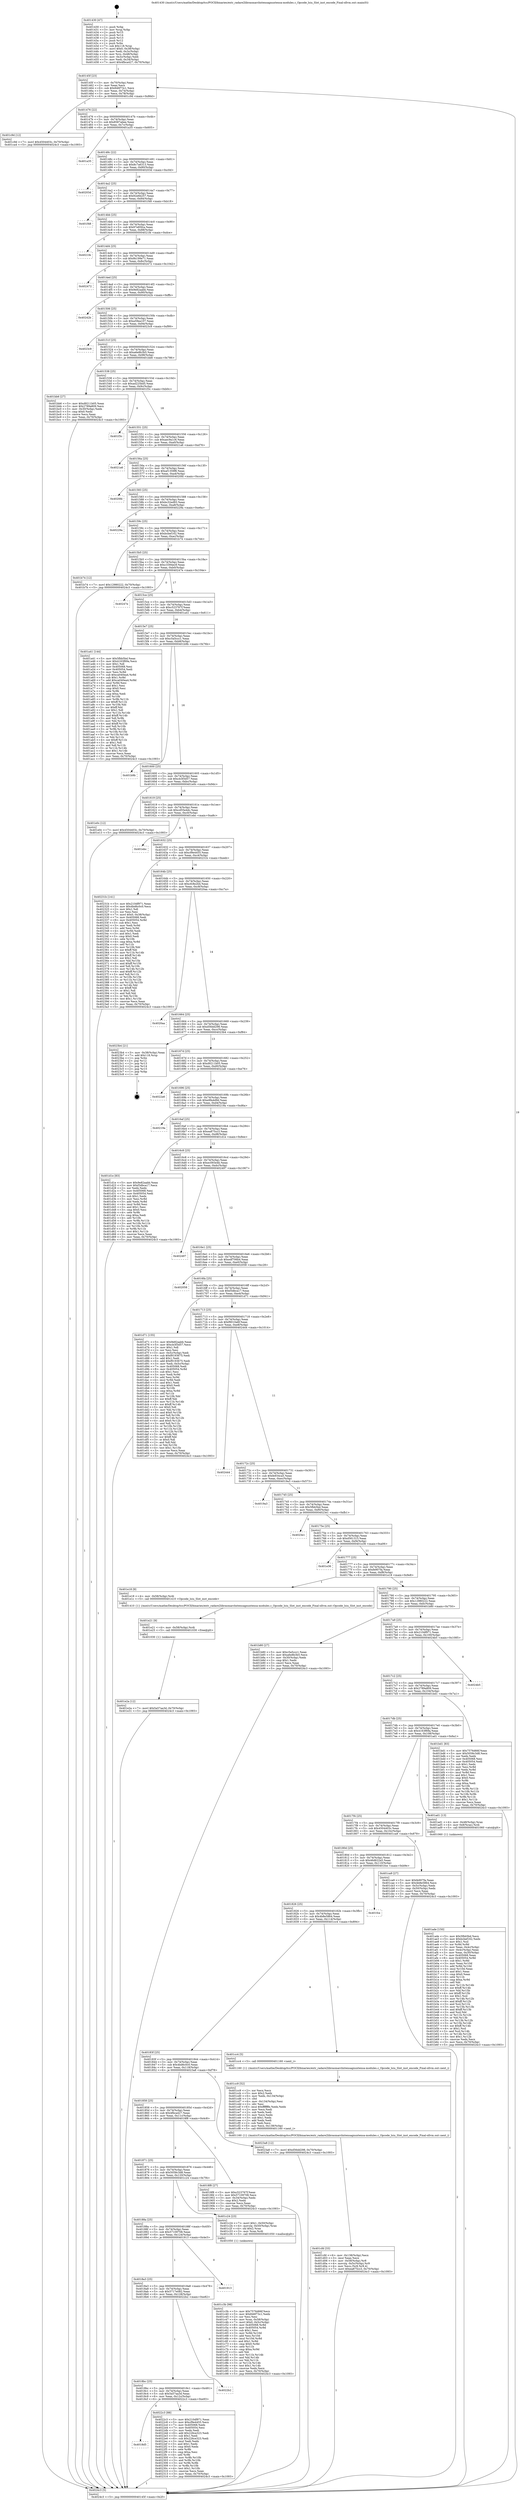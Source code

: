 digraph "0x401430" {
  label = "0x401430 (/mnt/c/Users/mathe/Desktop/tcc/POCII/binaries/extr_radare2librasmarchxtensagnuxtensa-modules.c_Opcode_lsiu_Slot_inst_encode_Final-ollvm.out::main(0))"
  labelloc = "t"
  node[shape=record]

  Entry [label="",width=0.3,height=0.3,shape=circle,fillcolor=black,style=filled]
  "0x40145f" [label="{
     0x40145f [23]\l
     | [instrs]\l
     &nbsp;&nbsp;0x40145f \<+3\>: mov -0x70(%rbp),%eax\l
     &nbsp;&nbsp;0x401462 \<+2\>: mov %eax,%ecx\l
     &nbsp;&nbsp;0x401464 \<+6\>: sub $0x846f73c1,%ecx\l
     &nbsp;&nbsp;0x40146a \<+3\>: mov %eax,-0x74(%rbp)\l
     &nbsp;&nbsp;0x40146d \<+3\>: mov %ecx,-0x78(%rbp)\l
     &nbsp;&nbsp;0x401470 \<+6\>: je 0000000000401c9d \<main+0x86d\>\l
  }"]
  "0x401c9d" [label="{
     0x401c9d [12]\l
     | [instrs]\l
     &nbsp;&nbsp;0x401c9d \<+7\>: movl $0x4504403c,-0x70(%rbp)\l
     &nbsp;&nbsp;0x401ca4 \<+5\>: jmp 00000000004024c3 \<main+0x1093\>\l
  }"]
  "0x401476" [label="{
     0x401476 [22]\l
     | [instrs]\l
     &nbsp;&nbsp;0x401476 \<+5\>: jmp 000000000040147b \<main+0x4b\>\l
     &nbsp;&nbsp;0x40147b \<+3\>: mov -0x74(%rbp),%eax\l
     &nbsp;&nbsp;0x40147e \<+5\>: sub $0x8587abee,%eax\l
     &nbsp;&nbsp;0x401483 \<+3\>: mov %eax,-0x7c(%rbp)\l
     &nbsp;&nbsp;0x401486 \<+6\>: je 0000000000401a35 \<main+0x605\>\l
  }"]
  Exit [label="",width=0.3,height=0.3,shape=circle,fillcolor=black,style=filled,peripheries=2]
  "0x401a35" [label="{
     0x401a35\l
  }", style=dashed]
  "0x40148c" [label="{
     0x40148c [22]\l
     | [instrs]\l
     &nbsp;&nbsp;0x40148c \<+5\>: jmp 0000000000401491 \<main+0x61\>\l
     &nbsp;&nbsp;0x401491 \<+3\>: mov -0x74(%rbp),%eax\l
     &nbsp;&nbsp;0x401494 \<+5\>: sub $0x8c7a6313,%eax\l
     &nbsp;&nbsp;0x401499 \<+3\>: mov %eax,-0x80(%rbp)\l
     &nbsp;&nbsp;0x40149c \<+6\>: je 000000000040203d \<main+0xc0d\>\l
  }"]
  "0x4018d5" [label="{
     0x4018d5\l
  }", style=dashed]
  "0x40203d" [label="{
     0x40203d\l
  }", style=dashed]
  "0x4014a2" [label="{
     0x4014a2 [25]\l
     | [instrs]\l
     &nbsp;&nbsp;0x4014a2 \<+5\>: jmp 00000000004014a7 \<main+0x77\>\l
     &nbsp;&nbsp;0x4014a7 \<+3\>: mov -0x74(%rbp),%eax\l
     &nbsp;&nbsp;0x4014aa \<+5\>: sub $0x92e6b257,%eax\l
     &nbsp;&nbsp;0x4014af \<+6\>: mov %eax,-0x84(%rbp)\l
     &nbsp;&nbsp;0x4014b5 \<+6\>: je 0000000000401f48 \<main+0xb18\>\l
  }"]
  "0x4022c3" [label="{
     0x4022c3 [88]\l
     | [instrs]\l
     &nbsp;&nbsp;0x4022c3 \<+5\>: mov $0x210df971,%eax\l
     &nbsp;&nbsp;0x4022c8 \<+5\>: mov $0xcf9e4455,%ecx\l
     &nbsp;&nbsp;0x4022cd \<+7\>: mov 0x405068,%edx\l
     &nbsp;&nbsp;0x4022d4 \<+7\>: mov 0x405054,%esi\l
     &nbsp;&nbsp;0x4022db \<+2\>: mov %edx,%edi\l
     &nbsp;&nbsp;0x4022dd \<+6\>: add $0x226ce323,%edi\l
     &nbsp;&nbsp;0x4022e3 \<+3\>: sub $0x1,%edi\l
     &nbsp;&nbsp;0x4022e6 \<+6\>: sub $0x226ce323,%edi\l
     &nbsp;&nbsp;0x4022ec \<+3\>: imul %edi,%edx\l
     &nbsp;&nbsp;0x4022ef \<+3\>: and $0x1,%edx\l
     &nbsp;&nbsp;0x4022f2 \<+3\>: cmp $0x0,%edx\l
     &nbsp;&nbsp;0x4022f5 \<+4\>: sete %r8b\l
     &nbsp;&nbsp;0x4022f9 \<+3\>: cmp $0xa,%esi\l
     &nbsp;&nbsp;0x4022fc \<+4\>: setl %r9b\l
     &nbsp;&nbsp;0x402300 \<+3\>: mov %r8b,%r10b\l
     &nbsp;&nbsp;0x402303 \<+3\>: and %r9b,%r10b\l
     &nbsp;&nbsp;0x402306 \<+3\>: xor %r9b,%r8b\l
     &nbsp;&nbsp;0x402309 \<+3\>: or %r8b,%r10b\l
     &nbsp;&nbsp;0x40230c \<+4\>: test $0x1,%r10b\l
     &nbsp;&nbsp;0x402310 \<+3\>: cmovne %ecx,%eax\l
     &nbsp;&nbsp;0x402313 \<+3\>: mov %eax,-0x70(%rbp)\l
     &nbsp;&nbsp;0x402316 \<+5\>: jmp 00000000004024c3 \<main+0x1093\>\l
  }"]
  "0x401f48" [label="{
     0x401f48\l
  }", style=dashed]
  "0x4014bb" [label="{
     0x4014bb [25]\l
     | [instrs]\l
     &nbsp;&nbsp;0x4014bb \<+5\>: jmp 00000000004014c0 \<main+0x90\>\l
     &nbsp;&nbsp;0x4014c0 \<+3\>: mov -0x74(%rbp),%eax\l
     &nbsp;&nbsp;0x4014c3 \<+5\>: sub $0x97e85fca,%eax\l
     &nbsp;&nbsp;0x4014c8 \<+6\>: mov %eax,-0x88(%rbp)\l
     &nbsp;&nbsp;0x4014ce \<+6\>: je 00000000004021fe \<main+0xdce\>\l
  }"]
  "0x4018bc" [label="{
     0x4018bc [25]\l
     | [instrs]\l
     &nbsp;&nbsp;0x4018bc \<+5\>: jmp 00000000004018c1 \<main+0x491\>\l
     &nbsp;&nbsp;0x4018c1 \<+3\>: mov -0x74(%rbp),%eax\l
     &nbsp;&nbsp;0x4018c4 \<+5\>: sub $0x5a57aa3d,%eax\l
     &nbsp;&nbsp;0x4018c9 \<+6\>: mov %eax,-0x12c(%rbp)\l
     &nbsp;&nbsp;0x4018cf \<+6\>: je 00000000004022c3 \<main+0xe93\>\l
  }"]
  "0x4021fe" [label="{
     0x4021fe\l
  }", style=dashed]
  "0x4014d4" [label="{
     0x4014d4 [25]\l
     | [instrs]\l
     &nbsp;&nbsp;0x4014d4 \<+5\>: jmp 00000000004014d9 \<main+0xa9\>\l
     &nbsp;&nbsp;0x4014d9 \<+3\>: mov -0x74(%rbp),%eax\l
     &nbsp;&nbsp;0x4014dc \<+5\>: sub $0x9b199e71,%eax\l
     &nbsp;&nbsp;0x4014e1 \<+6\>: mov %eax,-0x8c(%rbp)\l
     &nbsp;&nbsp;0x4014e7 \<+6\>: je 0000000000402472 \<main+0x1042\>\l
  }"]
  "0x4022b2" [label="{
     0x4022b2\l
  }", style=dashed]
  "0x402472" [label="{
     0x402472\l
  }", style=dashed]
  "0x4014ed" [label="{
     0x4014ed [25]\l
     | [instrs]\l
     &nbsp;&nbsp;0x4014ed \<+5\>: jmp 00000000004014f2 \<main+0xc2\>\l
     &nbsp;&nbsp;0x4014f2 \<+3\>: mov -0x74(%rbp),%eax\l
     &nbsp;&nbsp;0x4014f5 \<+5\>: sub $0x9e82aabb,%eax\l
     &nbsp;&nbsp;0x4014fa \<+6\>: mov %eax,-0x90(%rbp)\l
     &nbsp;&nbsp;0x401500 \<+6\>: je 000000000040242b \<main+0xffb\>\l
  }"]
  "0x4018a3" [label="{
     0x4018a3 [25]\l
     | [instrs]\l
     &nbsp;&nbsp;0x4018a3 \<+5\>: jmp 00000000004018a8 \<main+0x478\>\l
     &nbsp;&nbsp;0x4018a8 \<+3\>: mov -0x74(%rbp),%eax\l
     &nbsp;&nbsp;0x4018ab \<+5\>: sub $0x5717e082,%eax\l
     &nbsp;&nbsp;0x4018b0 \<+6\>: mov %eax,-0x128(%rbp)\l
     &nbsp;&nbsp;0x4018b6 \<+6\>: je 00000000004022b2 \<main+0xe82\>\l
  }"]
  "0x40242b" [label="{
     0x40242b\l
  }", style=dashed]
  "0x401506" [label="{
     0x401506 [25]\l
     | [instrs]\l
     &nbsp;&nbsp;0x401506 \<+5\>: jmp 000000000040150b \<main+0xdb\>\l
     &nbsp;&nbsp;0x40150b \<+3\>: mov -0x74(%rbp),%eax\l
     &nbsp;&nbsp;0x40150e \<+5\>: sub $0xa59ea107,%eax\l
     &nbsp;&nbsp;0x401513 \<+6\>: mov %eax,-0x94(%rbp)\l
     &nbsp;&nbsp;0x401519 \<+6\>: je 00000000004023c9 \<main+0xf99\>\l
  }"]
  "0x401913" [label="{
     0x401913\l
  }", style=dashed]
  "0x4023c9" [label="{
     0x4023c9\l
  }", style=dashed]
  "0x40151f" [label="{
     0x40151f [25]\l
     | [instrs]\l
     &nbsp;&nbsp;0x40151f \<+5\>: jmp 0000000000401524 \<main+0xf4\>\l
     &nbsp;&nbsp;0x401524 \<+3\>: mov -0x74(%rbp),%eax\l
     &nbsp;&nbsp;0x401527 \<+5\>: sub $0xa6e8b3b5,%eax\l
     &nbsp;&nbsp;0x40152c \<+6\>: mov %eax,-0x98(%rbp)\l
     &nbsp;&nbsp;0x401532 \<+6\>: je 0000000000401bb6 \<main+0x786\>\l
  }"]
  "0x401e2a" [label="{
     0x401e2a [12]\l
     | [instrs]\l
     &nbsp;&nbsp;0x401e2a \<+7\>: movl $0x5a57aa3d,-0x70(%rbp)\l
     &nbsp;&nbsp;0x401e31 \<+5\>: jmp 00000000004024c3 \<main+0x1093\>\l
  }"]
  "0x401bb6" [label="{
     0x401bb6 [27]\l
     | [instrs]\l
     &nbsp;&nbsp;0x401bb6 \<+5\>: mov $0xd9211b05,%eax\l
     &nbsp;&nbsp;0x401bbb \<+5\>: mov $0x2789a809,%ecx\l
     &nbsp;&nbsp;0x401bc0 \<+3\>: mov -0x30(%rbp),%edx\l
     &nbsp;&nbsp;0x401bc3 \<+3\>: cmp $0x0,%edx\l
     &nbsp;&nbsp;0x401bc6 \<+3\>: cmove %ecx,%eax\l
     &nbsp;&nbsp;0x401bc9 \<+3\>: mov %eax,-0x70(%rbp)\l
     &nbsp;&nbsp;0x401bcc \<+5\>: jmp 00000000004024c3 \<main+0x1093\>\l
  }"]
  "0x401538" [label="{
     0x401538 [25]\l
     | [instrs]\l
     &nbsp;&nbsp;0x401538 \<+5\>: jmp 000000000040153d \<main+0x10d\>\l
     &nbsp;&nbsp;0x40153d \<+3\>: mov -0x74(%rbp),%eax\l
     &nbsp;&nbsp;0x401540 \<+5\>: sub $0xad225bd5,%eax\l
     &nbsp;&nbsp;0x401545 \<+6\>: mov %eax,-0x9c(%rbp)\l
     &nbsp;&nbsp;0x40154b \<+6\>: je 0000000000401f3c \<main+0xb0c\>\l
  }"]
  "0x401e21" [label="{
     0x401e21 [9]\l
     | [instrs]\l
     &nbsp;&nbsp;0x401e21 \<+4\>: mov -0x58(%rbp),%rdi\l
     &nbsp;&nbsp;0x401e25 \<+5\>: call 0000000000401030 \<free@plt\>\l
     | [calls]\l
     &nbsp;&nbsp;0x401030 \{1\} (unknown)\l
  }"]
  "0x401f3c" [label="{
     0x401f3c\l
  }", style=dashed]
  "0x401551" [label="{
     0x401551 [25]\l
     | [instrs]\l
     &nbsp;&nbsp;0x401551 \<+5\>: jmp 0000000000401556 \<main+0x126\>\l
     &nbsp;&nbsp;0x401556 \<+3\>: mov -0x74(%rbp),%eax\l
     &nbsp;&nbsp;0x401559 \<+5\>: sub $0xaec9a1c6,%eax\l
     &nbsp;&nbsp;0x40155e \<+6\>: mov %eax,-0xa0(%rbp)\l
     &nbsp;&nbsp;0x401564 \<+6\>: je 00000000004021a6 \<main+0xd76\>\l
  }"]
  "0x401cfd" [label="{
     0x401cfd [33]\l
     | [instrs]\l
     &nbsp;&nbsp;0x401cfd \<+6\>: mov -0x138(%rbp),%ecx\l
     &nbsp;&nbsp;0x401d03 \<+3\>: imul %eax,%ecx\l
     &nbsp;&nbsp;0x401d06 \<+4\>: mov -0x58(%rbp),%r8\l
     &nbsp;&nbsp;0x401d0a \<+4\>: movslq -0x5c(%rbp),%r9\l
     &nbsp;&nbsp;0x401d0e \<+4\>: mov %ecx,(%r8,%r9,4)\l
     &nbsp;&nbsp;0x401d12 \<+7\>: movl $0xea875cc3,-0x70(%rbp)\l
     &nbsp;&nbsp;0x401d19 \<+5\>: jmp 00000000004024c3 \<main+0x1093\>\l
  }"]
  "0x4021a6" [label="{
     0x4021a6\l
  }", style=dashed]
  "0x40156a" [label="{
     0x40156a [25]\l
     | [instrs]\l
     &nbsp;&nbsp;0x40156a \<+5\>: jmp 000000000040156f \<main+0x13f\>\l
     &nbsp;&nbsp;0x40156f \<+3\>: mov -0x74(%rbp),%eax\l
     &nbsp;&nbsp;0x401572 \<+5\>: sub $0xaf1359f8,%eax\l
     &nbsp;&nbsp;0x401577 \<+6\>: mov %eax,-0xa4(%rbp)\l
     &nbsp;&nbsp;0x40157d \<+6\>: je 00000000004020fd \<main+0xccd\>\l
  }"]
  "0x401cc9" [label="{
     0x401cc9 [52]\l
     | [instrs]\l
     &nbsp;&nbsp;0x401cc9 \<+2\>: xor %ecx,%ecx\l
     &nbsp;&nbsp;0x401ccb \<+5\>: mov $0x2,%edx\l
     &nbsp;&nbsp;0x401cd0 \<+6\>: mov %edx,-0x134(%rbp)\l
     &nbsp;&nbsp;0x401cd6 \<+1\>: cltd\l
     &nbsp;&nbsp;0x401cd7 \<+6\>: mov -0x134(%rbp),%esi\l
     &nbsp;&nbsp;0x401cdd \<+2\>: idiv %esi\l
     &nbsp;&nbsp;0x401cdf \<+6\>: imul $0xfffffffe,%edx,%edx\l
     &nbsp;&nbsp;0x401ce5 \<+2\>: mov %ecx,%edi\l
     &nbsp;&nbsp;0x401ce7 \<+2\>: sub %edx,%edi\l
     &nbsp;&nbsp;0x401ce9 \<+2\>: mov %ecx,%edx\l
     &nbsp;&nbsp;0x401ceb \<+3\>: sub $0x1,%edx\l
     &nbsp;&nbsp;0x401cee \<+2\>: add %edx,%edi\l
     &nbsp;&nbsp;0x401cf0 \<+2\>: sub %edi,%ecx\l
     &nbsp;&nbsp;0x401cf2 \<+6\>: mov %ecx,-0x138(%rbp)\l
     &nbsp;&nbsp;0x401cf8 \<+5\>: call 0000000000401160 \<next_i\>\l
     | [calls]\l
     &nbsp;&nbsp;0x401160 \{1\} (/mnt/c/Users/mathe/Desktop/tcc/POCII/binaries/extr_radare2librasmarchxtensagnuxtensa-modules.c_Opcode_lsiu_Slot_inst_encode_Final-ollvm.out::next_i)\l
  }"]
  "0x4020fd" [label="{
     0x4020fd\l
  }", style=dashed]
  "0x401583" [label="{
     0x401583 [25]\l
     | [instrs]\l
     &nbsp;&nbsp;0x401583 \<+5\>: jmp 0000000000401588 \<main+0x158\>\l
     &nbsp;&nbsp;0x401588 \<+3\>: mov -0x74(%rbp),%eax\l
     &nbsp;&nbsp;0x40158b \<+5\>: sub $0xbc32ed93,%eax\l
     &nbsp;&nbsp;0x401590 \<+6\>: mov %eax,-0xa8(%rbp)\l
     &nbsp;&nbsp;0x401596 \<+6\>: je 000000000040229a \<main+0xe6a\>\l
  }"]
  "0x401c3b" [label="{
     0x401c3b [98]\l
     | [instrs]\l
     &nbsp;&nbsp;0x401c3b \<+5\>: mov $0x7576d66f,%ecx\l
     &nbsp;&nbsp;0x401c40 \<+5\>: mov $0x846f73c1,%edx\l
     &nbsp;&nbsp;0x401c45 \<+2\>: xor %esi,%esi\l
     &nbsp;&nbsp;0x401c47 \<+4\>: mov %rax,-0x58(%rbp)\l
     &nbsp;&nbsp;0x401c4b \<+7\>: movl $0x0,-0x5c(%rbp)\l
     &nbsp;&nbsp;0x401c52 \<+8\>: mov 0x405068,%r8d\l
     &nbsp;&nbsp;0x401c5a \<+8\>: mov 0x405054,%r9d\l
     &nbsp;&nbsp;0x401c62 \<+3\>: sub $0x1,%esi\l
     &nbsp;&nbsp;0x401c65 \<+3\>: mov %r8d,%r10d\l
     &nbsp;&nbsp;0x401c68 \<+3\>: add %esi,%r10d\l
     &nbsp;&nbsp;0x401c6b \<+4\>: imul %r10d,%r8d\l
     &nbsp;&nbsp;0x401c6f \<+4\>: and $0x1,%r8d\l
     &nbsp;&nbsp;0x401c73 \<+4\>: cmp $0x0,%r8d\l
     &nbsp;&nbsp;0x401c77 \<+4\>: sete %r11b\l
     &nbsp;&nbsp;0x401c7b \<+4\>: cmp $0xa,%r9d\l
     &nbsp;&nbsp;0x401c7f \<+3\>: setl %bl\l
     &nbsp;&nbsp;0x401c82 \<+3\>: mov %r11b,%r14b\l
     &nbsp;&nbsp;0x401c85 \<+3\>: and %bl,%r14b\l
     &nbsp;&nbsp;0x401c88 \<+3\>: xor %bl,%r11b\l
     &nbsp;&nbsp;0x401c8b \<+3\>: or %r11b,%r14b\l
     &nbsp;&nbsp;0x401c8e \<+4\>: test $0x1,%r14b\l
     &nbsp;&nbsp;0x401c92 \<+3\>: cmovne %edx,%ecx\l
     &nbsp;&nbsp;0x401c95 \<+3\>: mov %ecx,-0x70(%rbp)\l
     &nbsp;&nbsp;0x401c98 \<+5\>: jmp 00000000004024c3 \<main+0x1093\>\l
  }"]
  "0x40229a" [label="{
     0x40229a\l
  }", style=dashed]
  "0x40159c" [label="{
     0x40159c [25]\l
     | [instrs]\l
     &nbsp;&nbsp;0x40159c \<+5\>: jmp 00000000004015a1 \<main+0x171\>\l
     &nbsp;&nbsp;0x4015a1 \<+3\>: mov -0x74(%rbp),%eax\l
     &nbsp;&nbsp;0x4015a4 \<+5\>: sub $0xbcbef162,%eax\l
     &nbsp;&nbsp;0x4015a9 \<+6\>: mov %eax,-0xac(%rbp)\l
     &nbsp;&nbsp;0x4015af \<+6\>: je 0000000000401b74 \<main+0x744\>\l
  }"]
  "0x40188a" [label="{
     0x40188a [25]\l
     | [instrs]\l
     &nbsp;&nbsp;0x40188a \<+5\>: jmp 000000000040188f \<main+0x45f\>\l
     &nbsp;&nbsp;0x40188f \<+3\>: mov -0x74(%rbp),%eax\l
     &nbsp;&nbsp;0x401892 \<+5\>: sub $0x57109708,%eax\l
     &nbsp;&nbsp;0x401897 \<+6\>: mov %eax,-0x124(%rbp)\l
     &nbsp;&nbsp;0x40189d \<+6\>: je 0000000000401913 \<main+0x4e3\>\l
  }"]
  "0x401b74" [label="{
     0x401b74 [12]\l
     | [instrs]\l
     &nbsp;&nbsp;0x401b74 \<+7\>: movl $0x12980222,-0x70(%rbp)\l
     &nbsp;&nbsp;0x401b7b \<+5\>: jmp 00000000004024c3 \<main+0x1093\>\l
  }"]
  "0x4015b5" [label="{
     0x4015b5 [25]\l
     | [instrs]\l
     &nbsp;&nbsp;0x4015b5 \<+5\>: jmp 00000000004015ba \<main+0x18a\>\l
     &nbsp;&nbsp;0x4015ba \<+3\>: mov -0x74(%rbp),%eax\l
     &nbsp;&nbsp;0x4015bd \<+5\>: sub $0xc3394ec9,%eax\l
     &nbsp;&nbsp;0x4015c2 \<+6\>: mov %eax,-0xb0(%rbp)\l
     &nbsp;&nbsp;0x4015c8 \<+6\>: je 000000000040247e \<main+0x104e\>\l
  }"]
  "0x401c24" [label="{
     0x401c24 [23]\l
     | [instrs]\l
     &nbsp;&nbsp;0x401c24 \<+7\>: movl $0x1,-0x50(%rbp)\l
     &nbsp;&nbsp;0x401c2b \<+4\>: movslq -0x50(%rbp),%rax\l
     &nbsp;&nbsp;0x401c2f \<+4\>: shl $0x2,%rax\l
     &nbsp;&nbsp;0x401c33 \<+3\>: mov %rax,%rdi\l
     &nbsp;&nbsp;0x401c36 \<+5\>: call 0000000000401050 \<malloc@plt\>\l
     | [calls]\l
     &nbsp;&nbsp;0x401050 \{1\} (unknown)\l
  }"]
  "0x40247e" [label="{
     0x40247e\l
  }", style=dashed]
  "0x4015ce" [label="{
     0x4015ce [25]\l
     | [instrs]\l
     &nbsp;&nbsp;0x4015ce \<+5\>: jmp 00000000004015d3 \<main+0x1a3\>\l
     &nbsp;&nbsp;0x4015d3 \<+3\>: mov -0x74(%rbp),%eax\l
     &nbsp;&nbsp;0x4015d6 \<+5\>: sub $0xc523767f,%eax\l
     &nbsp;&nbsp;0x4015db \<+6\>: mov %eax,-0xb4(%rbp)\l
     &nbsp;&nbsp;0x4015e1 \<+6\>: je 0000000000401a41 \<main+0x611\>\l
  }"]
  "0x401ade" [label="{
     0x401ade [150]\l
     | [instrs]\l
     &nbsp;&nbsp;0x401ade \<+5\>: mov $0x5fbb5bd,%ecx\l
     &nbsp;&nbsp;0x401ae3 \<+5\>: mov $0xbcbef162,%edx\l
     &nbsp;&nbsp;0x401ae8 \<+3\>: mov $0x1,%sil\l
     &nbsp;&nbsp;0x401aeb \<+3\>: xor %r8d,%r8d\l
     &nbsp;&nbsp;0x401aee \<+3\>: mov %eax,-0x4c(%rbp)\l
     &nbsp;&nbsp;0x401af1 \<+3\>: mov -0x4c(%rbp),%eax\l
     &nbsp;&nbsp;0x401af4 \<+3\>: mov %eax,-0x30(%rbp)\l
     &nbsp;&nbsp;0x401af7 \<+7\>: mov 0x405068,%eax\l
     &nbsp;&nbsp;0x401afe \<+8\>: mov 0x405054,%r9d\l
     &nbsp;&nbsp;0x401b06 \<+4\>: sub $0x1,%r8d\l
     &nbsp;&nbsp;0x401b0a \<+3\>: mov %eax,%r10d\l
     &nbsp;&nbsp;0x401b0d \<+3\>: add %r8d,%r10d\l
     &nbsp;&nbsp;0x401b10 \<+4\>: imul %r10d,%eax\l
     &nbsp;&nbsp;0x401b14 \<+3\>: and $0x1,%eax\l
     &nbsp;&nbsp;0x401b17 \<+3\>: cmp $0x0,%eax\l
     &nbsp;&nbsp;0x401b1a \<+4\>: sete %r11b\l
     &nbsp;&nbsp;0x401b1e \<+4\>: cmp $0xa,%r9d\l
     &nbsp;&nbsp;0x401b22 \<+3\>: setl %bl\l
     &nbsp;&nbsp;0x401b25 \<+3\>: mov %r11b,%r14b\l
     &nbsp;&nbsp;0x401b28 \<+4\>: xor $0xff,%r14b\l
     &nbsp;&nbsp;0x401b2c \<+3\>: mov %bl,%r15b\l
     &nbsp;&nbsp;0x401b2f \<+4\>: xor $0xff,%r15b\l
     &nbsp;&nbsp;0x401b33 \<+4\>: xor $0x1,%sil\l
     &nbsp;&nbsp;0x401b37 \<+3\>: mov %r14b,%r12b\l
     &nbsp;&nbsp;0x401b3a \<+4\>: and $0xff,%r12b\l
     &nbsp;&nbsp;0x401b3e \<+3\>: and %sil,%r11b\l
     &nbsp;&nbsp;0x401b41 \<+3\>: mov %r15b,%r13b\l
     &nbsp;&nbsp;0x401b44 \<+4\>: and $0xff,%r13b\l
     &nbsp;&nbsp;0x401b48 \<+3\>: and %sil,%bl\l
     &nbsp;&nbsp;0x401b4b \<+3\>: or %r11b,%r12b\l
     &nbsp;&nbsp;0x401b4e \<+3\>: or %bl,%r13b\l
     &nbsp;&nbsp;0x401b51 \<+3\>: xor %r13b,%r12b\l
     &nbsp;&nbsp;0x401b54 \<+3\>: or %r15b,%r14b\l
     &nbsp;&nbsp;0x401b57 \<+4\>: xor $0xff,%r14b\l
     &nbsp;&nbsp;0x401b5b \<+4\>: or $0x1,%sil\l
     &nbsp;&nbsp;0x401b5f \<+3\>: and %sil,%r14b\l
     &nbsp;&nbsp;0x401b62 \<+3\>: or %r14b,%r12b\l
     &nbsp;&nbsp;0x401b65 \<+4\>: test $0x1,%r12b\l
     &nbsp;&nbsp;0x401b69 \<+3\>: cmovne %edx,%ecx\l
     &nbsp;&nbsp;0x401b6c \<+3\>: mov %ecx,-0x70(%rbp)\l
     &nbsp;&nbsp;0x401b6f \<+5\>: jmp 00000000004024c3 \<main+0x1093\>\l
  }"]
  "0x401a41" [label="{
     0x401a41 [144]\l
     | [instrs]\l
     &nbsp;&nbsp;0x401a41 \<+5\>: mov $0x5fbb5bd,%eax\l
     &nbsp;&nbsp;0x401a46 \<+5\>: mov $0x4163f69a,%ecx\l
     &nbsp;&nbsp;0x401a4b \<+2\>: mov $0x1,%dl\l
     &nbsp;&nbsp;0x401a4d \<+7\>: mov 0x405068,%esi\l
     &nbsp;&nbsp;0x401a54 \<+7\>: mov 0x405054,%edi\l
     &nbsp;&nbsp;0x401a5b \<+3\>: mov %esi,%r8d\l
     &nbsp;&nbsp;0x401a5e \<+7\>: sub $0xca040ea4,%r8d\l
     &nbsp;&nbsp;0x401a65 \<+4\>: sub $0x1,%r8d\l
     &nbsp;&nbsp;0x401a69 \<+7\>: add $0xca040ea4,%r8d\l
     &nbsp;&nbsp;0x401a70 \<+4\>: imul %r8d,%esi\l
     &nbsp;&nbsp;0x401a74 \<+3\>: and $0x1,%esi\l
     &nbsp;&nbsp;0x401a77 \<+3\>: cmp $0x0,%esi\l
     &nbsp;&nbsp;0x401a7a \<+4\>: sete %r9b\l
     &nbsp;&nbsp;0x401a7e \<+3\>: cmp $0xa,%edi\l
     &nbsp;&nbsp;0x401a81 \<+4\>: setl %r10b\l
     &nbsp;&nbsp;0x401a85 \<+3\>: mov %r9b,%r11b\l
     &nbsp;&nbsp;0x401a88 \<+4\>: xor $0xff,%r11b\l
     &nbsp;&nbsp;0x401a8c \<+3\>: mov %r10b,%bl\l
     &nbsp;&nbsp;0x401a8f \<+3\>: xor $0xff,%bl\l
     &nbsp;&nbsp;0x401a92 \<+3\>: xor $0x1,%dl\l
     &nbsp;&nbsp;0x401a95 \<+3\>: mov %r11b,%r14b\l
     &nbsp;&nbsp;0x401a98 \<+4\>: and $0xff,%r14b\l
     &nbsp;&nbsp;0x401a9c \<+3\>: and %dl,%r9b\l
     &nbsp;&nbsp;0x401a9f \<+3\>: mov %bl,%r15b\l
     &nbsp;&nbsp;0x401aa2 \<+4\>: and $0xff,%r15b\l
     &nbsp;&nbsp;0x401aa6 \<+3\>: and %dl,%r10b\l
     &nbsp;&nbsp;0x401aa9 \<+3\>: or %r9b,%r14b\l
     &nbsp;&nbsp;0x401aac \<+3\>: or %r10b,%r15b\l
     &nbsp;&nbsp;0x401aaf \<+3\>: xor %r15b,%r14b\l
     &nbsp;&nbsp;0x401ab2 \<+3\>: or %bl,%r11b\l
     &nbsp;&nbsp;0x401ab5 \<+4\>: xor $0xff,%r11b\l
     &nbsp;&nbsp;0x401ab9 \<+3\>: or $0x1,%dl\l
     &nbsp;&nbsp;0x401abc \<+3\>: and %dl,%r11b\l
     &nbsp;&nbsp;0x401abf \<+3\>: or %r11b,%r14b\l
     &nbsp;&nbsp;0x401ac2 \<+4\>: test $0x1,%r14b\l
     &nbsp;&nbsp;0x401ac6 \<+3\>: cmovne %ecx,%eax\l
     &nbsp;&nbsp;0x401ac9 \<+3\>: mov %eax,-0x70(%rbp)\l
     &nbsp;&nbsp;0x401acc \<+5\>: jmp 00000000004024c3 \<main+0x1093\>\l
  }"]
  "0x4015e7" [label="{
     0x4015e7 [25]\l
     | [instrs]\l
     &nbsp;&nbsp;0x4015e7 \<+5\>: jmp 00000000004015ec \<main+0x1bc\>\l
     &nbsp;&nbsp;0x4015ec \<+3\>: mov -0x74(%rbp),%eax\l
     &nbsp;&nbsp;0x4015ef \<+5\>: sub $0xc5a5ccc1,%eax\l
     &nbsp;&nbsp;0x4015f4 \<+6\>: mov %eax,-0xb8(%rbp)\l
     &nbsp;&nbsp;0x4015fa \<+6\>: je 0000000000401b9b \<main+0x76b\>\l
  }"]
  "0x401430" [label="{
     0x401430 [47]\l
     | [instrs]\l
     &nbsp;&nbsp;0x401430 \<+1\>: push %rbp\l
     &nbsp;&nbsp;0x401431 \<+3\>: mov %rsp,%rbp\l
     &nbsp;&nbsp;0x401434 \<+2\>: push %r15\l
     &nbsp;&nbsp;0x401436 \<+2\>: push %r14\l
     &nbsp;&nbsp;0x401438 \<+2\>: push %r13\l
     &nbsp;&nbsp;0x40143a \<+2\>: push %r12\l
     &nbsp;&nbsp;0x40143c \<+1\>: push %rbx\l
     &nbsp;&nbsp;0x40143d \<+7\>: sub $0x118,%rsp\l
     &nbsp;&nbsp;0x401444 \<+7\>: movl $0x0,-0x38(%rbp)\l
     &nbsp;&nbsp;0x40144b \<+3\>: mov %edi,-0x3c(%rbp)\l
     &nbsp;&nbsp;0x40144e \<+4\>: mov %rsi,-0x48(%rbp)\l
     &nbsp;&nbsp;0x401452 \<+3\>: mov -0x3c(%rbp),%edi\l
     &nbsp;&nbsp;0x401455 \<+3\>: mov %edi,-0x34(%rbp)\l
     &nbsp;&nbsp;0x401458 \<+7\>: movl $0x4fbca427,-0x70(%rbp)\l
  }"]
  "0x401b9b" [label="{
     0x401b9b\l
  }", style=dashed]
  "0x401600" [label="{
     0x401600 [25]\l
     | [instrs]\l
     &nbsp;&nbsp;0x401600 \<+5\>: jmp 0000000000401605 \<main+0x1d5\>\l
     &nbsp;&nbsp;0x401605 \<+3\>: mov -0x74(%rbp),%eax\l
     &nbsp;&nbsp;0x401608 \<+5\>: sub $0xcb3f3d57,%eax\l
     &nbsp;&nbsp;0x40160d \<+6\>: mov %eax,-0xbc(%rbp)\l
     &nbsp;&nbsp;0x401613 \<+6\>: je 0000000000401e0c \<main+0x9dc\>\l
  }"]
  "0x4024c3" [label="{
     0x4024c3 [5]\l
     | [instrs]\l
     &nbsp;&nbsp;0x4024c3 \<+5\>: jmp 000000000040145f \<main+0x2f\>\l
  }"]
  "0x401e0c" [label="{
     0x401e0c [12]\l
     | [instrs]\l
     &nbsp;&nbsp;0x401e0c \<+7\>: movl $0x4504403c,-0x70(%rbp)\l
     &nbsp;&nbsp;0x401e13 \<+5\>: jmp 00000000004024c3 \<main+0x1093\>\l
  }"]
  "0x401619" [label="{
     0x401619 [25]\l
     | [instrs]\l
     &nbsp;&nbsp;0x401619 \<+5\>: jmp 000000000040161e \<main+0x1ee\>\l
     &nbsp;&nbsp;0x40161e \<+3\>: mov -0x74(%rbp),%eax\l
     &nbsp;&nbsp;0x401621 \<+5\>: sub $0xcd55e4dc,%eax\l
     &nbsp;&nbsp;0x401626 \<+6\>: mov %eax,-0xc0(%rbp)\l
     &nbsp;&nbsp;0x40162c \<+6\>: je 0000000000401ebc \<main+0xa8c\>\l
  }"]
  "0x401871" [label="{
     0x401871 [25]\l
     | [instrs]\l
     &nbsp;&nbsp;0x401871 \<+5\>: jmp 0000000000401876 \<main+0x446\>\l
     &nbsp;&nbsp;0x401876 \<+3\>: mov -0x74(%rbp),%eax\l
     &nbsp;&nbsp;0x401879 \<+5\>: sub $0x5058c3d8,%eax\l
     &nbsp;&nbsp;0x40187e \<+6\>: mov %eax,-0x120(%rbp)\l
     &nbsp;&nbsp;0x401884 \<+6\>: je 0000000000401c24 \<main+0x7f4\>\l
  }"]
  "0x401ebc" [label="{
     0x401ebc\l
  }", style=dashed]
  "0x401632" [label="{
     0x401632 [25]\l
     | [instrs]\l
     &nbsp;&nbsp;0x401632 \<+5\>: jmp 0000000000401637 \<main+0x207\>\l
     &nbsp;&nbsp;0x401637 \<+3\>: mov -0x74(%rbp),%eax\l
     &nbsp;&nbsp;0x40163a \<+5\>: sub $0xcf9e4455,%eax\l
     &nbsp;&nbsp;0x40163f \<+6\>: mov %eax,-0xc4(%rbp)\l
     &nbsp;&nbsp;0x401645 \<+6\>: je 000000000040231b \<main+0xeeb\>\l
  }"]
  "0x4018f8" [label="{
     0x4018f8 [27]\l
     | [instrs]\l
     &nbsp;&nbsp;0x4018f8 \<+5\>: mov $0xc523767f,%eax\l
     &nbsp;&nbsp;0x4018fd \<+5\>: mov $0x57109708,%ecx\l
     &nbsp;&nbsp;0x401902 \<+3\>: mov -0x34(%rbp),%edx\l
     &nbsp;&nbsp;0x401905 \<+3\>: cmp $0x2,%edx\l
     &nbsp;&nbsp;0x401908 \<+3\>: cmovne %ecx,%eax\l
     &nbsp;&nbsp;0x40190b \<+3\>: mov %eax,-0x70(%rbp)\l
     &nbsp;&nbsp;0x40190e \<+5\>: jmp 00000000004024c3 \<main+0x1093\>\l
  }"]
  "0x40231b" [label="{
     0x40231b [141]\l
     | [instrs]\l
     &nbsp;&nbsp;0x40231b \<+5\>: mov $0x210df971,%eax\l
     &nbsp;&nbsp;0x402320 \<+5\>: mov $0x4bd6c0c0,%ecx\l
     &nbsp;&nbsp;0x402325 \<+2\>: mov $0x1,%dl\l
     &nbsp;&nbsp;0x402327 \<+2\>: xor %esi,%esi\l
     &nbsp;&nbsp;0x402329 \<+7\>: movl $0x0,-0x38(%rbp)\l
     &nbsp;&nbsp;0x402330 \<+7\>: mov 0x405068,%edi\l
     &nbsp;&nbsp;0x402337 \<+8\>: mov 0x405054,%r8d\l
     &nbsp;&nbsp;0x40233f \<+3\>: sub $0x1,%esi\l
     &nbsp;&nbsp;0x402342 \<+3\>: mov %edi,%r9d\l
     &nbsp;&nbsp;0x402345 \<+3\>: add %esi,%r9d\l
     &nbsp;&nbsp;0x402348 \<+4\>: imul %r9d,%edi\l
     &nbsp;&nbsp;0x40234c \<+3\>: and $0x1,%edi\l
     &nbsp;&nbsp;0x40234f \<+3\>: cmp $0x0,%edi\l
     &nbsp;&nbsp;0x402352 \<+4\>: sete %r10b\l
     &nbsp;&nbsp;0x402356 \<+4\>: cmp $0xa,%r8d\l
     &nbsp;&nbsp;0x40235a \<+4\>: setl %r11b\l
     &nbsp;&nbsp;0x40235e \<+3\>: mov %r10b,%bl\l
     &nbsp;&nbsp;0x402361 \<+3\>: xor $0xff,%bl\l
     &nbsp;&nbsp;0x402364 \<+3\>: mov %r11b,%r14b\l
     &nbsp;&nbsp;0x402367 \<+4\>: xor $0xff,%r14b\l
     &nbsp;&nbsp;0x40236b \<+3\>: xor $0x1,%dl\l
     &nbsp;&nbsp;0x40236e \<+3\>: mov %bl,%r15b\l
     &nbsp;&nbsp;0x402371 \<+4\>: and $0xff,%r15b\l
     &nbsp;&nbsp;0x402375 \<+3\>: and %dl,%r10b\l
     &nbsp;&nbsp;0x402378 \<+3\>: mov %r14b,%r12b\l
     &nbsp;&nbsp;0x40237b \<+4\>: and $0xff,%r12b\l
     &nbsp;&nbsp;0x40237f \<+3\>: and %dl,%r11b\l
     &nbsp;&nbsp;0x402382 \<+3\>: or %r10b,%r15b\l
     &nbsp;&nbsp;0x402385 \<+3\>: or %r11b,%r12b\l
     &nbsp;&nbsp;0x402388 \<+3\>: xor %r12b,%r15b\l
     &nbsp;&nbsp;0x40238b \<+3\>: or %r14b,%bl\l
     &nbsp;&nbsp;0x40238e \<+3\>: xor $0xff,%bl\l
     &nbsp;&nbsp;0x402391 \<+3\>: or $0x1,%dl\l
     &nbsp;&nbsp;0x402394 \<+2\>: and %dl,%bl\l
     &nbsp;&nbsp;0x402396 \<+3\>: or %bl,%r15b\l
     &nbsp;&nbsp;0x402399 \<+4\>: test $0x1,%r15b\l
     &nbsp;&nbsp;0x40239d \<+3\>: cmovne %ecx,%eax\l
     &nbsp;&nbsp;0x4023a0 \<+3\>: mov %eax,-0x70(%rbp)\l
     &nbsp;&nbsp;0x4023a3 \<+5\>: jmp 00000000004024c3 \<main+0x1093\>\l
  }"]
  "0x40164b" [label="{
     0x40164b [25]\l
     | [instrs]\l
     &nbsp;&nbsp;0x40164b \<+5\>: jmp 0000000000401650 \<main+0x220\>\l
     &nbsp;&nbsp;0x401650 \<+3\>: mov -0x74(%rbp),%eax\l
     &nbsp;&nbsp;0x401653 \<+5\>: sub $0xcfc8e2b4,%eax\l
     &nbsp;&nbsp;0x401658 \<+6\>: mov %eax,-0xc8(%rbp)\l
     &nbsp;&nbsp;0x40165e \<+6\>: je 00000000004020aa \<main+0xc7a\>\l
  }"]
  "0x401858" [label="{
     0x401858 [25]\l
     | [instrs]\l
     &nbsp;&nbsp;0x401858 \<+5\>: jmp 000000000040185d \<main+0x42d\>\l
     &nbsp;&nbsp;0x40185d \<+3\>: mov -0x74(%rbp),%eax\l
     &nbsp;&nbsp;0x401860 \<+5\>: sub $0x4fbca427,%eax\l
     &nbsp;&nbsp;0x401865 \<+6\>: mov %eax,-0x11c(%rbp)\l
     &nbsp;&nbsp;0x40186b \<+6\>: je 00000000004018f8 \<main+0x4c8\>\l
  }"]
  "0x4020aa" [label="{
     0x4020aa\l
  }", style=dashed]
  "0x401664" [label="{
     0x401664 [25]\l
     | [instrs]\l
     &nbsp;&nbsp;0x401664 \<+5\>: jmp 0000000000401669 \<main+0x239\>\l
     &nbsp;&nbsp;0x401669 \<+3\>: mov -0x74(%rbp),%eax\l
     &nbsp;&nbsp;0x40166c \<+5\>: sub $0xd56dd298,%eax\l
     &nbsp;&nbsp;0x401671 \<+6\>: mov %eax,-0xcc(%rbp)\l
     &nbsp;&nbsp;0x401677 \<+6\>: je 00000000004023b4 \<main+0xf84\>\l
  }"]
  "0x4023a8" [label="{
     0x4023a8 [12]\l
     | [instrs]\l
     &nbsp;&nbsp;0x4023a8 \<+7\>: movl $0xd56dd298,-0x70(%rbp)\l
     &nbsp;&nbsp;0x4023af \<+5\>: jmp 00000000004024c3 \<main+0x1093\>\l
  }"]
  "0x4023b4" [label="{
     0x4023b4 [21]\l
     | [instrs]\l
     &nbsp;&nbsp;0x4023b4 \<+3\>: mov -0x38(%rbp),%eax\l
     &nbsp;&nbsp;0x4023b7 \<+7\>: add $0x118,%rsp\l
     &nbsp;&nbsp;0x4023be \<+1\>: pop %rbx\l
     &nbsp;&nbsp;0x4023bf \<+2\>: pop %r12\l
     &nbsp;&nbsp;0x4023c1 \<+2\>: pop %r13\l
     &nbsp;&nbsp;0x4023c3 \<+2\>: pop %r14\l
     &nbsp;&nbsp;0x4023c5 \<+2\>: pop %r15\l
     &nbsp;&nbsp;0x4023c7 \<+1\>: pop %rbp\l
     &nbsp;&nbsp;0x4023c8 \<+1\>: ret\l
  }"]
  "0x40167d" [label="{
     0x40167d [25]\l
     | [instrs]\l
     &nbsp;&nbsp;0x40167d \<+5\>: jmp 0000000000401682 \<main+0x252\>\l
     &nbsp;&nbsp;0x401682 \<+3\>: mov -0x74(%rbp),%eax\l
     &nbsp;&nbsp;0x401685 \<+5\>: sub $0xd9211b05,%eax\l
     &nbsp;&nbsp;0x40168a \<+6\>: mov %eax,-0xd0(%rbp)\l
     &nbsp;&nbsp;0x401690 \<+6\>: je 00000000004022a6 \<main+0xe76\>\l
  }"]
  "0x40183f" [label="{
     0x40183f [25]\l
     | [instrs]\l
     &nbsp;&nbsp;0x40183f \<+5\>: jmp 0000000000401844 \<main+0x414\>\l
     &nbsp;&nbsp;0x401844 \<+3\>: mov -0x74(%rbp),%eax\l
     &nbsp;&nbsp;0x401847 \<+5\>: sub $0x4bd6c0c0,%eax\l
     &nbsp;&nbsp;0x40184c \<+6\>: mov %eax,-0x118(%rbp)\l
     &nbsp;&nbsp;0x401852 \<+6\>: je 00000000004023a8 \<main+0xf78\>\l
  }"]
  "0x4022a6" [label="{
     0x4022a6\l
  }", style=dashed]
  "0x401696" [label="{
     0x401696 [25]\l
     | [instrs]\l
     &nbsp;&nbsp;0x401696 \<+5\>: jmp 000000000040169b \<main+0x26b\>\l
     &nbsp;&nbsp;0x40169b \<+3\>: mov -0x74(%rbp),%eax\l
     &nbsp;&nbsp;0x40169e \<+5\>: sub $0xe9fa4d9d,%eax\l
     &nbsp;&nbsp;0x4016a3 \<+6\>: mov %eax,-0xd4(%rbp)\l
     &nbsp;&nbsp;0x4016a9 \<+6\>: je 000000000040219a \<main+0xd6a\>\l
  }"]
  "0x401cc4" [label="{
     0x401cc4 [5]\l
     | [instrs]\l
     &nbsp;&nbsp;0x401cc4 \<+5\>: call 0000000000401160 \<next_i\>\l
     | [calls]\l
     &nbsp;&nbsp;0x401160 \{1\} (/mnt/c/Users/mathe/Desktop/tcc/POCII/binaries/extr_radare2librasmarchxtensagnuxtensa-modules.c_Opcode_lsiu_Slot_inst_encode_Final-ollvm.out::next_i)\l
  }"]
  "0x40219a" [label="{
     0x40219a\l
  }", style=dashed]
  "0x4016af" [label="{
     0x4016af [25]\l
     | [instrs]\l
     &nbsp;&nbsp;0x4016af \<+5\>: jmp 00000000004016b4 \<main+0x284\>\l
     &nbsp;&nbsp;0x4016b4 \<+3\>: mov -0x74(%rbp),%eax\l
     &nbsp;&nbsp;0x4016b7 \<+5\>: sub $0xea875cc3,%eax\l
     &nbsp;&nbsp;0x4016bc \<+6\>: mov %eax,-0xd8(%rbp)\l
     &nbsp;&nbsp;0x4016c2 \<+6\>: je 0000000000401d1e \<main+0x8ee\>\l
  }"]
  "0x401826" [label="{
     0x401826 [25]\l
     | [instrs]\l
     &nbsp;&nbsp;0x401826 \<+5\>: jmp 000000000040182b \<main+0x3fb\>\l
     &nbsp;&nbsp;0x40182b \<+3\>: mov -0x74(%rbp),%eax\l
     &nbsp;&nbsp;0x40182e \<+5\>: sub $0x4b8e5864,%eax\l
     &nbsp;&nbsp;0x401833 \<+6\>: mov %eax,-0x114(%rbp)\l
     &nbsp;&nbsp;0x401839 \<+6\>: je 0000000000401cc4 \<main+0x894\>\l
  }"]
  "0x401d1e" [label="{
     0x401d1e [83]\l
     | [instrs]\l
     &nbsp;&nbsp;0x401d1e \<+5\>: mov $0x9e82aabb,%eax\l
     &nbsp;&nbsp;0x401d23 \<+5\>: mov $0xf3dbca17,%ecx\l
     &nbsp;&nbsp;0x401d28 \<+2\>: xor %edx,%edx\l
     &nbsp;&nbsp;0x401d2a \<+7\>: mov 0x405068,%esi\l
     &nbsp;&nbsp;0x401d31 \<+7\>: mov 0x405054,%edi\l
     &nbsp;&nbsp;0x401d38 \<+3\>: sub $0x1,%edx\l
     &nbsp;&nbsp;0x401d3b \<+3\>: mov %esi,%r8d\l
     &nbsp;&nbsp;0x401d3e \<+3\>: add %edx,%r8d\l
     &nbsp;&nbsp;0x401d41 \<+4\>: imul %r8d,%esi\l
     &nbsp;&nbsp;0x401d45 \<+3\>: and $0x1,%esi\l
     &nbsp;&nbsp;0x401d48 \<+3\>: cmp $0x0,%esi\l
     &nbsp;&nbsp;0x401d4b \<+4\>: sete %r9b\l
     &nbsp;&nbsp;0x401d4f \<+3\>: cmp $0xa,%edi\l
     &nbsp;&nbsp;0x401d52 \<+4\>: setl %r10b\l
     &nbsp;&nbsp;0x401d56 \<+3\>: mov %r9b,%r11b\l
     &nbsp;&nbsp;0x401d59 \<+3\>: and %r10b,%r11b\l
     &nbsp;&nbsp;0x401d5c \<+3\>: xor %r10b,%r9b\l
     &nbsp;&nbsp;0x401d5f \<+3\>: or %r9b,%r11b\l
     &nbsp;&nbsp;0x401d62 \<+4\>: test $0x1,%r11b\l
     &nbsp;&nbsp;0x401d66 \<+3\>: cmovne %ecx,%eax\l
     &nbsp;&nbsp;0x401d69 \<+3\>: mov %eax,-0x70(%rbp)\l
     &nbsp;&nbsp;0x401d6c \<+5\>: jmp 00000000004024c3 \<main+0x1093\>\l
  }"]
  "0x4016c8" [label="{
     0x4016c8 [25]\l
     | [instrs]\l
     &nbsp;&nbsp;0x4016c8 \<+5\>: jmp 00000000004016cd \<main+0x29d\>\l
     &nbsp;&nbsp;0x4016cd \<+3\>: mov -0x74(%rbp),%eax\l
     &nbsp;&nbsp;0x4016d0 \<+5\>: sub $0xec093e4b,%eax\l
     &nbsp;&nbsp;0x4016d5 \<+6\>: mov %eax,-0xdc(%rbp)\l
     &nbsp;&nbsp;0x4016db \<+6\>: je 0000000000402497 \<main+0x1067\>\l
  }"]
  "0x401fce" [label="{
     0x401fce\l
  }", style=dashed]
  "0x402497" [label="{
     0x402497\l
  }", style=dashed]
  "0x4016e1" [label="{
     0x4016e1 [25]\l
     | [instrs]\l
     &nbsp;&nbsp;0x4016e1 \<+5\>: jmp 00000000004016e6 \<main+0x2b6\>\l
     &nbsp;&nbsp;0x4016e6 \<+3\>: mov -0x74(%rbp),%eax\l
     &nbsp;&nbsp;0x4016e9 \<+5\>: sub $0xedf706b4,%eax\l
     &nbsp;&nbsp;0x4016ee \<+6\>: mov %eax,-0xe0(%rbp)\l
     &nbsp;&nbsp;0x4016f4 \<+6\>: je 0000000000402058 \<main+0xc28\>\l
  }"]
  "0x40180d" [label="{
     0x40180d [25]\l
     | [instrs]\l
     &nbsp;&nbsp;0x40180d \<+5\>: jmp 0000000000401812 \<main+0x3e2\>\l
     &nbsp;&nbsp;0x401812 \<+3\>: mov -0x74(%rbp),%eax\l
     &nbsp;&nbsp;0x401815 \<+5\>: sub $0x46d622a5,%eax\l
     &nbsp;&nbsp;0x40181a \<+6\>: mov %eax,-0x110(%rbp)\l
     &nbsp;&nbsp;0x401820 \<+6\>: je 0000000000401fce \<main+0xb9e\>\l
  }"]
  "0x402058" [label="{
     0x402058\l
  }", style=dashed]
  "0x4016fa" [label="{
     0x4016fa [25]\l
     | [instrs]\l
     &nbsp;&nbsp;0x4016fa \<+5\>: jmp 00000000004016ff \<main+0x2cf\>\l
     &nbsp;&nbsp;0x4016ff \<+3\>: mov -0x74(%rbp),%eax\l
     &nbsp;&nbsp;0x401702 \<+5\>: sub $0xf3dbca17,%eax\l
     &nbsp;&nbsp;0x401707 \<+6\>: mov %eax,-0xe4(%rbp)\l
     &nbsp;&nbsp;0x40170d \<+6\>: je 0000000000401d71 \<main+0x941\>\l
  }"]
  "0x401ca9" [label="{
     0x401ca9 [27]\l
     | [instrs]\l
     &nbsp;&nbsp;0x401ca9 \<+5\>: mov $0xfe907fa,%eax\l
     &nbsp;&nbsp;0x401cae \<+5\>: mov $0x4b8e5864,%ecx\l
     &nbsp;&nbsp;0x401cb3 \<+3\>: mov -0x5c(%rbp),%edx\l
     &nbsp;&nbsp;0x401cb6 \<+3\>: cmp -0x50(%rbp),%edx\l
     &nbsp;&nbsp;0x401cb9 \<+3\>: cmovl %ecx,%eax\l
     &nbsp;&nbsp;0x401cbc \<+3\>: mov %eax,-0x70(%rbp)\l
     &nbsp;&nbsp;0x401cbf \<+5\>: jmp 00000000004024c3 \<main+0x1093\>\l
  }"]
  "0x401d71" [label="{
     0x401d71 [155]\l
     | [instrs]\l
     &nbsp;&nbsp;0x401d71 \<+5\>: mov $0x9e82aabb,%eax\l
     &nbsp;&nbsp;0x401d76 \<+5\>: mov $0xcb3f3d57,%ecx\l
     &nbsp;&nbsp;0x401d7b \<+2\>: mov $0x1,%dl\l
     &nbsp;&nbsp;0x401d7d \<+2\>: xor %esi,%esi\l
     &nbsp;&nbsp;0x401d7f \<+3\>: mov -0x5c(%rbp),%edi\l
     &nbsp;&nbsp;0x401d82 \<+6\>: sub $0xf9193675,%edi\l
     &nbsp;&nbsp;0x401d88 \<+3\>: add $0x1,%edi\l
     &nbsp;&nbsp;0x401d8b \<+6\>: add $0xf9193675,%edi\l
     &nbsp;&nbsp;0x401d91 \<+3\>: mov %edi,-0x5c(%rbp)\l
     &nbsp;&nbsp;0x401d94 \<+7\>: mov 0x405068,%edi\l
     &nbsp;&nbsp;0x401d9b \<+8\>: mov 0x405054,%r8d\l
     &nbsp;&nbsp;0x401da3 \<+3\>: sub $0x1,%esi\l
     &nbsp;&nbsp;0x401da6 \<+3\>: mov %edi,%r9d\l
     &nbsp;&nbsp;0x401da9 \<+3\>: add %esi,%r9d\l
     &nbsp;&nbsp;0x401dac \<+4\>: imul %r9d,%edi\l
     &nbsp;&nbsp;0x401db0 \<+3\>: and $0x1,%edi\l
     &nbsp;&nbsp;0x401db3 \<+3\>: cmp $0x0,%edi\l
     &nbsp;&nbsp;0x401db6 \<+4\>: sete %r10b\l
     &nbsp;&nbsp;0x401dba \<+4\>: cmp $0xa,%r8d\l
     &nbsp;&nbsp;0x401dbe \<+4\>: setl %r11b\l
     &nbsp;&nbsp;0x401dc2 \<+3\>: mov %r10b,%bl\l
     &nbsp;&nbsp;0x401dc5 \<+3\>: xor $0xff,%bl\l
     &nbsp;&nbsp;0x401dc8 \<+3\>: mov %r11b,%r14b\l
     &nbsp;&nbsp;0x401dcb \<+4\>: xor $0xff,%r14b\l
     &nbsp;&nbsp;0x401dcf \<+3\>: xor $0x0,%dl\l
     &nbsp;&nbsp;0x401dd2 \<+3\>: mov %bl,%r15b\l
     &nbsp;&nbsp;0x401dd5 \<+4\>: and $0x0,%r15b\l
     &nbsp;&nbsp;0x401dd9 \<+3\>: and %dl,%r10b\l
     &nbsp;&nbsp;0x401ddc \<+3\>: mov %r14b,%r12b\l
     &nbsp;&nbsp;0x401ddf \<+4\>: and $0x0,%r12b\l
     &nbsp;&nbsp;0x401de3 \<+3\>: and %dl,%r11b\l
     &nbsp;&nbsp;0x401de6 \<+3\>: or %r10b,%r15b\l
     &nbsp;&nbsp;0x401de9 \<+3\>: or %r11b,%r12b\l
     &nbsp;&nbsp;0x401dec \<+3\>: xor %r12b,%r15b\l
     &nbsp;&nbsp;0x401def \<+3\>: or %r14b,%bl\l
     &nbsp;&nbsp;0x401df2 \<+3\>: xor $0xff,%bl\l
     &nbsp;&nbsp;0x401df5 \<+3\>: or $0x0,%dl\l
     &nbsp;&nbsp;0x401df8 \<+2\>: and %dl,%bl\l
     &nbsp;&nbsp;0x401dfa \<+3\>: or %bl,%r15b\l
     &nbsp;&nbsp;0x401dfd \<+4\>: test $0x1,%r15b\l
     &nbsp;&nbsp;0x401e01 \<+3\>: cmovne %ecx,%eax\l
     &nbsp;&nbsp;0x401e04 \<+3\>: mov %eax,-0x70(%rbp)\l
     &nbsp;&nbsp;0x401e07 \<+5\>: jmp 00000000004024c3 \<main+0x1093\>\l
  }"]
  "0x401713" [label="{
     0x401713 [25]\l
     | [instrs]\l
     &nbsp;&nbsp;0x401713 \<+5\>: jmp 0000000000401718 \<main+0x2e8\>\l
     &nbsp;&nbsp;0x401718 \<+3\>: mov -0x74(%rbp),%eax\l
     &nbsp;&nbsp;0x40171b \<+5\>: sub $0xf9010a6f,%eax\l
     &nbsp;&nbsp;0x401720 \<+6\>: mov %eax,-0xe8(%rbp)\l
     &nbsp;&nbsp;0x401726 \<+6\>: je 0000000000402444 \<main+0x1014\>\l
  }"]
  "0x4017f4" [label="{
     0x4017f4 [25]\l
     | [instrs]\l
     &nbsp;&nbsp;0x4017f4 \<+5\>: jmp 00000000004017f9 \<main+0x3c9\>\l
     &nbsp;&nbsp;0x4017f9 \<+3\>: mov -0x74(%rbp),%eax\l
     &nbsp;&nbsp;0x4017fc \<+5\>: sub $0x4504403c,%eax\l
     &nbsp;&nbsp;0x401801 \<+6\>: mov %eax,-0x10c(%rbp)\l
     &nbsp;&nbsp;0x401807 \<+6\>: je 0000000000401ca9 \<main+0x879\>\l
  }"]
  "0x402444" [label="{
     0x402444\l
  }", style=dashed]
  "0x40172c" [label="{
     0x40172c [25]\l
     | [instrs]\l
     &nbsp;&nbsp;0x40172c \<+5\>: jmp 0000000000401731 \<main+0x301\>\l
     &nbsp;&nbsp;0x401731 \<+3\>: mov -0x74(%rbp),%eax\l
     &nbsp;&nbsp;0x401734 \<+5\>: sub $0xfe934ca5,%eax\l
     &nbsp;&nbsp;0x401739 \<+6\>: mov %eax,-0xec(%rbp)\l
     &nbsp;&nbsp;0x40173f \<+6\>: je 00000000004019a3 \<main+0x573\>\l
  }"]
  "0x401ad1" [label="{
     0x401ad1 [13]\l
     | [instrs]\l
     &nbsp;&nbsp;0x401ad1 \<+4\>: mov -0x48(%rbp),%rax\l
     &nbsp;&nbsp;0x401ad5 \<+4\>: mov 0x8(%rax),%rdi\l
     &nbsp;&nbsp;0x401ad9 \<+5\>: call 0000000000401060 \<atoi@plt\>\l
     | [calls]\l
     &nbsp;&nbsp;0x401060 \{1\} (unknown)\l
  }"]
  "0x4019a3" [label="{
     0x4019a3\l
  }", style=dashed]
  "0x401745" [label="{
     0x401745 [25]\l
     | [instrs]\l
     &nbsp;&nbsp;0x401745 \<+5\>: jmp 000000000040174a \<main+0x31a\>\l
     &nbsp;&nbsp;0x40174a \<+3\>: mov -0x74(%rbp),%eax\l
     &nbsp;&nbsp;0x40174d \<+5\>: sub $0x5fbb5bd,%eax\l
     &nbsp;&nbsp;0x401752 \<+6\>: mov %eax,-0xf0(%rbp)\l
     &nbsp;&nbsp;0x401758 \<+6\>: je 00000000004023e1 \<main+0xfb1\>\l
  }"]
  "0x4017db" [label="{
     0x4017db [25]\l
     | [instrs]\l
     &nbsp;&nbsp;0x4017db \<+5\>: jmp 00000000004017e0 \<main+0x3b0\>\l
     &nbsp;&nbsp;0x4017e0 \<+3\>: mov -0x74(%rbp),%eax\l
     &nbsp;&nbsp;0x4017e3 \<+5\>: sub $0x4163f69a,%eax\l
     &nbsp;&nbsp;0x4017e8 \<+6\>: mov %eax,-0x108(%rbp)\l
     &nbsp;&nbsp;0x4017ee \<+6\>: je 0000000000401ad1 \<main+0x6a1\>\l
  }"]
  "0x4023e1" [label="{
     0x4023e1\l
  }", style=dashed]
  "0x40175e" [label="{
     0x40175e [25]\l
     | [instrs]\l
     &nbsp;&nbsp;0x40175e \<+5\>: jmp 0000000000401763 \<main+0x333\>\l
     &nbsp;&nbsp;0x401763 \<+3\>: mov -0x74(%rbp),%eax\l
     &nbsp;&nbsp;0x401766 \<+5\>: sub $0xd561315,%eax\l
     &nbsp;&nbsp;0x40176b \<+6\>: mov %eax,-0xf4(%rbp)\l
     &nbsp;&nbsp;0x401771 \<+6\>: je 0000000000401e36 \<main+0xa06\>\l
  }"]
  "0x401bd1" [label="{
     0x401bd1 [83]\l
     | [instrs]\l
     &nbsp;&nbsp;0x401bd1 \<+5\>: mov $0x7576d66f,%eax\l
     &nbsp;&nbsp;0x401bd6 \<+5\>: mov $0x5058c3d8,%ecx\l
     &nbsp;&nbsp;0x401bdb \<+2\>: xor %edx,%edx\l
     &nbsp;&nbsp;0x401bdd \<+7\>: mov 0x405068,%esi\l
     &nbsp;&nbsp;0x401be4 \<+7\>: mov 0x405054,%edi\l
     &nbsp;&nbsp;0x401beb \<+3\>: sub $0x1,%edx\l
     &nbsp;&nbsp;0x401bee \<+3\>: mov %esi,%r8d\l
     &nbsp;&nbsp;0x401bf1 \<+3\>: add %edx,%r8d\l
     &nbsp;&nbsp;0x401bf4 \<+4\>: imul %r8d,%esi\l
     &nbsp;&nbsp;0x401bf8 \<+3\>: and $0x1,%esi\l
     &nbsp;&nbsp;0x401bfb \<+3\>: cmp $0x0,%esi\l
     &nbsp;&nbsp;0x401bfe \<+4\>: sete %r9b\l
     &nbsp;&nbsp;0x401c02 \<+3\>: cmp $0xa,%edi\l
     &nbsp;&nbsp;0x401c05 \<+4\>: setl %r10b\l
     &nbsp;&nbsp;0x401c09 \<+3\>: mov %r9b,%r11b\l
     &nbsp;&nbsp;0x401c0c \<+3\>: and %r10b,%r11b\l
     &nbsp;&nbsp;0x401c0f \<+3\>: xor %r10b,%r9b\l
     &nbsp;&nbsp;0x401c12 \<+3\>: or %r9b,%r11b\l
     &nbsp;&nbsp;0x401c15 \<+4\>: test $0x1,%r11b\l
     &nbsp;&nbsp;0x401c19 \<+3\>: cmovne %ecx,%eax\l
     &nbsp;&nbsp;0x401c1c \<+3\>: mov %eax,-0x70(%rbp)\l
     &nbsp;&nbsp;0x401c1f \<+5\>: jmp 00000000004024c3 \<main+0x1093\>\l
  }"]
  "0x401e36" [label="{
     0x401e36\l
  }", style=dashed]
  "0x401777" [label="{
     0x401777 [25]\l
     | [instrs]\l
     &nbsp;&nbsp;0x401777 \<+5\>: jmp 000000000040177c \<main+0x34c\>\l
     &nbsp;&nbsp;0x40177c \<+3\>: mov -0x74(%rbp),%eax\l
     &nbsp;&nbsp;0x40177f \<+5\>: sub $0xfe907fa,%eax\l
     &nbsp;&nbsp;0x401784 \<+6\>: mov %eax,-0xf8(%rbp)\l
     &nbsp;&nbsp;0x40178a \<+6\>: je 0000000000401e18 \<main+0x9e8\>\l
  }"]
  "0x4017c2" [label="{
     0x4017c2 [25]\l
     | [instrs]\l
     &nbsp;&nbsp;0x4017c2 \<+5\>: jmp 00000000004017c7 \<main+0x397\>\l
     &nbsp;&nbsp;0x4017c7 \<+3\>: mov -0x74(%rbp),%eax\l
     &nbsp;&nbsp;0x4017ca \<+5\>: sub $0x2789a809,%eax\l
     &nbsp;&nbsp;0x4017cf \<+6\>: mov %eax,-0x104(%rbp)\l
     &nbsp;&nbsp;0x4017d5 \<+6\>: je 0000000000401bd1 \<main+0x7a1\>\l
  }"]
  "0x401e18" [label="{
     0x401e18 [9]\l
     | [instrs]\l
     &nbsp;&nbsp;0x401e18 \<+4\>: mov -0x58(%rbp),%rdi\l
     &nbsp;&nbsp;0x401e1c \<+5\>: call 0000000000401410 \<Opcode_lsiu_Slot_inst_encode\>\l
     | [calls]\l
     &nbsp;&nbsp;0x401410 \{1\} (/mnt/c/Users/mathe/Desktop/tcc/POCII/binaries/extr_radare2librasmarchxtensagnuxtensa-modules.c_Opcode_lsiu_Slot_inst_encode_Final-ollvm.out::Opcode_lsiu_Slot_inst_encode)\l
  }"]
  "0x401790" [label="{
     0x401790 [25]\l
     | [instrs]\l
     &nbsp;&nbsp;0x401790 \<+5\>: jmp 0000000000401795 \<main+0x365\>\l
     &nbsp;&nbsp;0x401795 \<+3\>: mov -0x74(%rbp),%eax\l
     &nbsp;&nbsp;0x401798 \<+5\>: sub $0x12980222,%eax\l
     &nbsp;&nbsp;0x40179d \<+6\>: mov %eax,-0xfc(%rbp)\l
     &nbsp;&nbsp;0x4017a3 \<+6\>: je 0000000000401b80 \<main+0x750\>\l
  }"]
  "0x4024b5" [label="{
     0x4024b5\l
  }", style=dashed]
  "0x401b80" [label="{
     0x401b80 [27]\l
     | [instrs]\l
     &nbsp;&nbsp;0x401b80 \<+5\>: mov $0xc5a5ccc1,%eax\l
     &nbsp;&nbsp;0x401b85 \<+5\>: mov $0xa6e8b3b5,%ecx\l
     &nbsp;&nbsp;0x401b8a \<+3\>: mov -0x30(%rbp),%edx\l
     &nbsp;&nbsp;0x401b8d \<+3\>: cmp $0x1,%edx\l
     &nbsp;&nbsp;0x401b90 \<+3\>: cmovl %ecx,%eax\l
     &nbsp;&nbsp;0x401b93 \<+3\>: mov %eax,-0x70(%rbp)\l
     &nbsp;&nbsp;0x401b96 \<+5\>: jmp 00000000004024c3 \<main+0x1093\>\l
  }"]
  "0x4017a9" [label="{
     0x4017a9 [25]\l
     | [instrs]\l
     &nbsp;&nbsp;0x4017a9 \<+5\>: jmp 00000000004017ae \<main+0x37e\>\l
     &nbsp;&nbsp;0x4017ae \<+3\>: mov -0x74(%rbp),%eax\l
     &nbsp;&nbsp;0x4017b1 \<+5\>: sub $0x210df971,%eax\l
     &nbsp;&nbsp;0x4017b6 \<+6\>: mov %eax,-0x100(%rbp)\l
     &nbsp;&nbsp;0x4017bc \<+6\>: je 00000000004024b5 \<main+0x1085\>\l
  }"]
  Entry -> "0x401430" [label=" 1"]
  "0x40145f" -> "0x401c9d" [label=" 1"]
  "0x40145f" -> "0x401476" [label=" 19"]
  "0x4023b4" -> Exit [label=" 1"]
  "0x401476" -> "0x401a35" [label=" 0"]
  "0x401476" -> "0x40148c" [label=" 19"]
  "0x4023a8" -> "0x4024c3" [label=" 1"]
  "0x40148c" -> "0x40203d" [label=" 0"]
  "0x40148c" -> "0x4014a2" [label=" 19"]
  "0x40231b" -> "0x4024c3" [label=" 1"]
  "0x4014a2" -> "0x401f48" [label=" 0"]
  "0x4014a2" -> "0x4014bb" [label=" 19"]
  "0x4022c3" -> "0x4024c3" [label=" 1"]
  "0x4014bb" -> "0x4021fe" [label=" 0"]
  "0x4014bb" -> "0x4014d4" [label=" 19"]
  "0x4018bc" -> "0x4022c3" [label=" 1"]
  "0x4014d4" -> "0x402472" [label=" 0"]
  "0x4014d4" -> "0x4014ed" [label=" 19"]
  "0x4018bc" -> "0x4018d5" [label=" 0"]
  "0x4014ed" -> "0x40242b" [label=" 0"]
  "0x4014ed" -> "0x401506" [label=" 19"]
  "0x4018a3" -> "0x4022b2" [label=" 0"]
  "0x401506" -> "0x4023c9" [label=" 0"]
  "0x401506" -> "0x40151f" [label=" 19"]
  "0x4018a3" -> "0x4018bc" [label=" 1"]
  "0x40151f" -> "0x401bb6" [label=" 1"]
  "0x40151f" -> "0x401538" [label=" 18"]
  "0x40188a" -> "0x401913" [label=" 0"]
  "0x401538" -> "0x401f3c" [label=" 0"]
  "0x401538" -> "0x401551" [label=" 18"]
  "0x40188a" -> "0x4018a3" [label=" 1"]
  "0x401551" -> "0x4021a6" [label=" 0"]
  "0x401551" -> "0x40156a" [label=" 18"]
  "0x401e2a" -> "0x4024c3" [label=" 1"]
  "0x40156a" -> "0x4020fd" [label=" 0"]
  "0x40156a" -> "0x401583" [label=" 18"]
  "0x401e21" -> "0x401e2a" [label=" 1"]
  "0x401583" -> "0x40229a" [label=" 0"]
  "0x401583" -> "0x40159c" [label=" 18"]
  "0x401e18" -> "0x401e21" [label=" 1"]
  "0x40159c" -> "0x401b74" [label=" 1"]
  "0x40159c" -> "0x4015b5" [label=" 17"]
  "0x401e0c" -> "0x4024c3" [label=" 1"]
  "0x4015b5" -> "0x40247e" [label=" 0"]
  "0x4015b5" -> "0x4015ce" [label=" 17"]
  "0x401d71" -> "0x4024c3" [label=" 1"]
  "0x4015ce" -> "0x401a41" [label=" 1"]
  "0x4015ce" -> "0x4015e7" [label=" 16"]
  "0x401cfd" -> "0x4024c3" [label=" 1"]
  "0x4015e7" -> "0x401b9b" [label=" 0"]
  "0x4015e7" -> "0x401600" [label=" 16"]
  "0x401cc9" -> "0x401cfd" [label=" 1"]
  "0x401600" -> "0x401e0c" [label=" 1"]
  "0x401600" -> "0x401619" [label=" 15"]
  "0x401cc4" -> "0x401cc9" [label=" 1"]
  "0x401619" -> "0x401ebc" [label=" 0"]
  "0x401619" -> "0x401632" [label=" 15"]
  "0x401ca9" -> "0x4024c3" [label=" 2"]
  "0x401632" -> "0x40231b" [label=" 1"]
  "0x401632" -> "0x40164b" [label=" 14"]
  "0x401c9d" -> "0x4024c3" [label=" 1"]
  "0x40164b" -> "0x4020aa" [label=" 0"]
  "0x40164b" -> "0x401664" [label=" 14"]
  "0x401c24" -> "0x401c3b" [label=" 1"]
  "0x401664" -> "0x4023b4" [label=" 1"]
  "0x401664" -> "0x40167d" [label=" 13"]
  "0x401871" -> "0x40188a" [label=" 1"]
  "0x40167d" -> "0x4022a6" [label=" 0"]
  "0x40167d" -> "0x401696" [label=" 13"]
  "0x401d1e" -> "0x4024c3" [label=" 1"]
  "0x401696" -> "0x40219a" [label=" 0"]
  "0x401696" -> "0x4016af" [label=" 13"]
  "0x401bd1" -> "0x4024c3" [label=" 1"]
  "0x4016af" -> "0x401d1e" [label=" 1"]
  "0x4016af" -> "0x4016c8" [label=" 12"]
  "0x401b80" -> "0x4024c3" [label=" 1"]
  "0x4016c8" -> "0x402497" [label=" 0"]
  "0x4016c8" -> "0x4016e1" [label=" 12"]
  "0x401b74" -> "0x4024c3" [label=" 1"]
  "0x4016e1" -> "0x402058" [label=" 0"]
  "0x4016e1" -> "0x4016fa" [label=" 12"]
  "0x401ad1" -> "0x401ade" [label=" 1"]
  "0x4016fa" -> "0x401d71" [label=" 1"]
  "0x4016fa" -> "0x401713" [label=" 11"]
  "0x401a41" -> "0x4024c3" [label=" 1"]
  "0x401713" -> "0x402444" [label=" 0"]
  "0x401713" -> "0x40172c" [label=" 11"]
  "0x401430" -> "0x40145f" [label=" 1"]
  "0x40172c" -> "0x4019a3" [label=" 0"]
  "0x40172c" -> "0x401745" [label=" 11"]
  "0x4018f8" -> "0x4024c3" [label=" 1"]
  "0x401745" -> "0x4023e1" [label=" 0"]
  "0x401745" -> "0x40175e" [label=" 11"]
  "0x401858" -> "0x4018f8" [label=" 1"]
  "0x40175e" -> "0x401e36" [label=" 0"]
  "0x40175e" -> "0x401777" [label=" 11"]
  "0x401c3b" -> "0x4024c3" [label=" 1"]
  "0x401777" -> "0x401e18" [label=" 1"]
  "0x401777" -> "0x401790" [label=" 10"]
  "0x40183f" -> "0x4023a8" [label=" 1"]
  "0x401790" -> "0x401b80" [label=" 1"]
  "0x401790" -> "0x4017a9" [label=" 9"]
  "0x401871" -> "0x401c24" [label=" 1"]
  "0x4017a9" -> "0x4024b5" [label=" 0"]
  "0x4017a9" -> "0x4017c2" [label=" 9"]
  "0x40183f" -> "0x401858" [label=" 3"]
  "0x4017c2" -> "0x401bd1" [label=" 1"]
  "0x4017c2" -> "0x4017db" [label=" 8"]
  "0x401858" -> "0x401871" [label=" 2"]
  "0x4017db" -> "0x401ad1" [label=" 1"]
  "0x4017db" -> "0x4017f4" [label=" 7"]
  "0x4024c3" -> "0x40145f" [label=" 19"]
  "0x4017f4" -> "0x401ca9" [label=" 2"]
  "0x4017f4" -> "0x40180d" [label=" 5"]
  "0x401ade" -> "0x4024c3" [label=" 1"]
  "0x40180d" -> "0x401fce" [label=" 0"]
  "0x40180d" -> "0x401826" [label=" 5"]
  "0x401bb6" -> "0x4024c3" [label=" 1"]
  "0x401826" -> "0x401cc4" [label=" 1"]
  "0x401826" -> "0x40183f" [label=" 4"]
}
